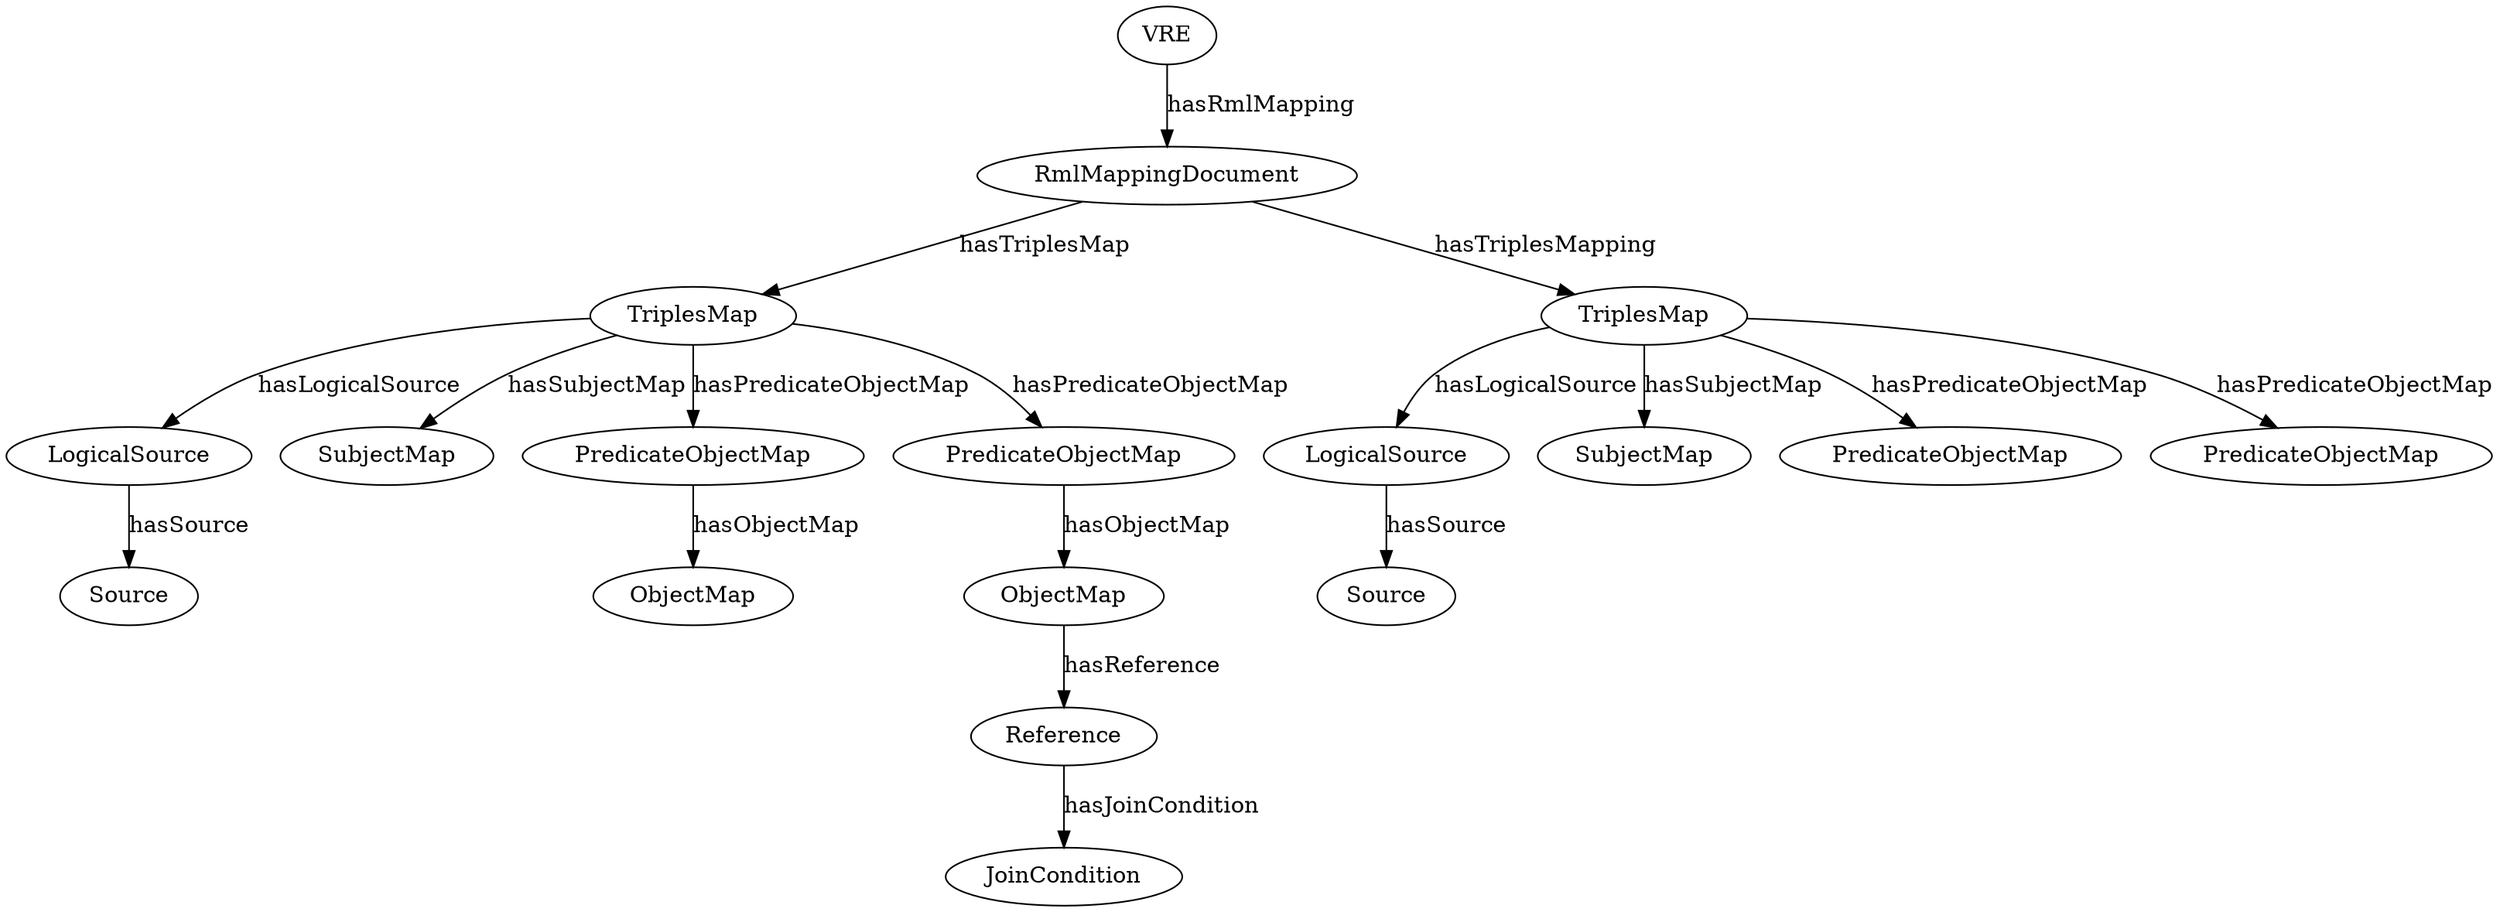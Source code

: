 digraph {
	VRE 
	RmlMappingDocument
	VRE->RmlMappingDocument [label="hasRmlMapping"]
	TriplesMapping1 [label="TriplesMap"]
	RmlMappingDocument->TriplesMapping1 [label="hasTriplesMap"]
	LogicalSource1[label="LogicalSource"]
	TriplesMapping1->LogicalSource1[label="hasLogicalSource"]
	Source1[label="Source"]
	LogicalSource1->Source1[label="hasSource"]
	Subject1 [label="SubjectMap"]
	TriplesMapping1->Subject1 [label="hasSubjectMap"]
	PredicateObject1_1 [label="PredicateObjectMap"]
	TriplesMapping1->PredicateObject1_1 [label="hasPredicateObjectMap"]
	ObjectMap1_1[label="ObjectMap"]
	PredicateObject1_1->ObjectMap1_1[label="hasObjectMap"]
	PredicateObject1_2 [label="PredicateObjectMap"]
	TriplesMapping1->PredicateObject1_2 [label="hasPredicateObjectMap"]
	ObjectMap1_2[label="ObjectMap"]
	Reference
	ObjectMap1_2->Reference[label="hasReference"]
	JoinCondition
	Reference->JoinCondition[label="hasJoinCondition"]
	PredicateObject1_2->ObjectMap1_2[label="hasObjectMap"]
	TriplesMapping2 [label="TriplesMap"]
	LogicalSource2[label="LogicalSource"]
	TriplesMapping2->LogicalSource2[label="hasLogicalSource"]
	Source2[label="Source"]
	LogicalSource2->Source2[label="hasSource"]
	Subject2 [label="SubjectMap"]
	PredicateObject2_1 [label="PredicateObjectMap"]
	PredicateObject2_2 [label="PredicateObjectMap"]
	RmlMappingDocument->TriplesMapping2 [label="hasTriplesMapping"]
	TriplesMapping2->Subject2 [label="hasSubjectMap"]
	TriplesMapping2->PredicateObject2_1 [label="hasPredicateObjectMap"]
	TriplesMapping2->PredicateObject2_2 [label="hasPredicateObjectMap"]	
}
